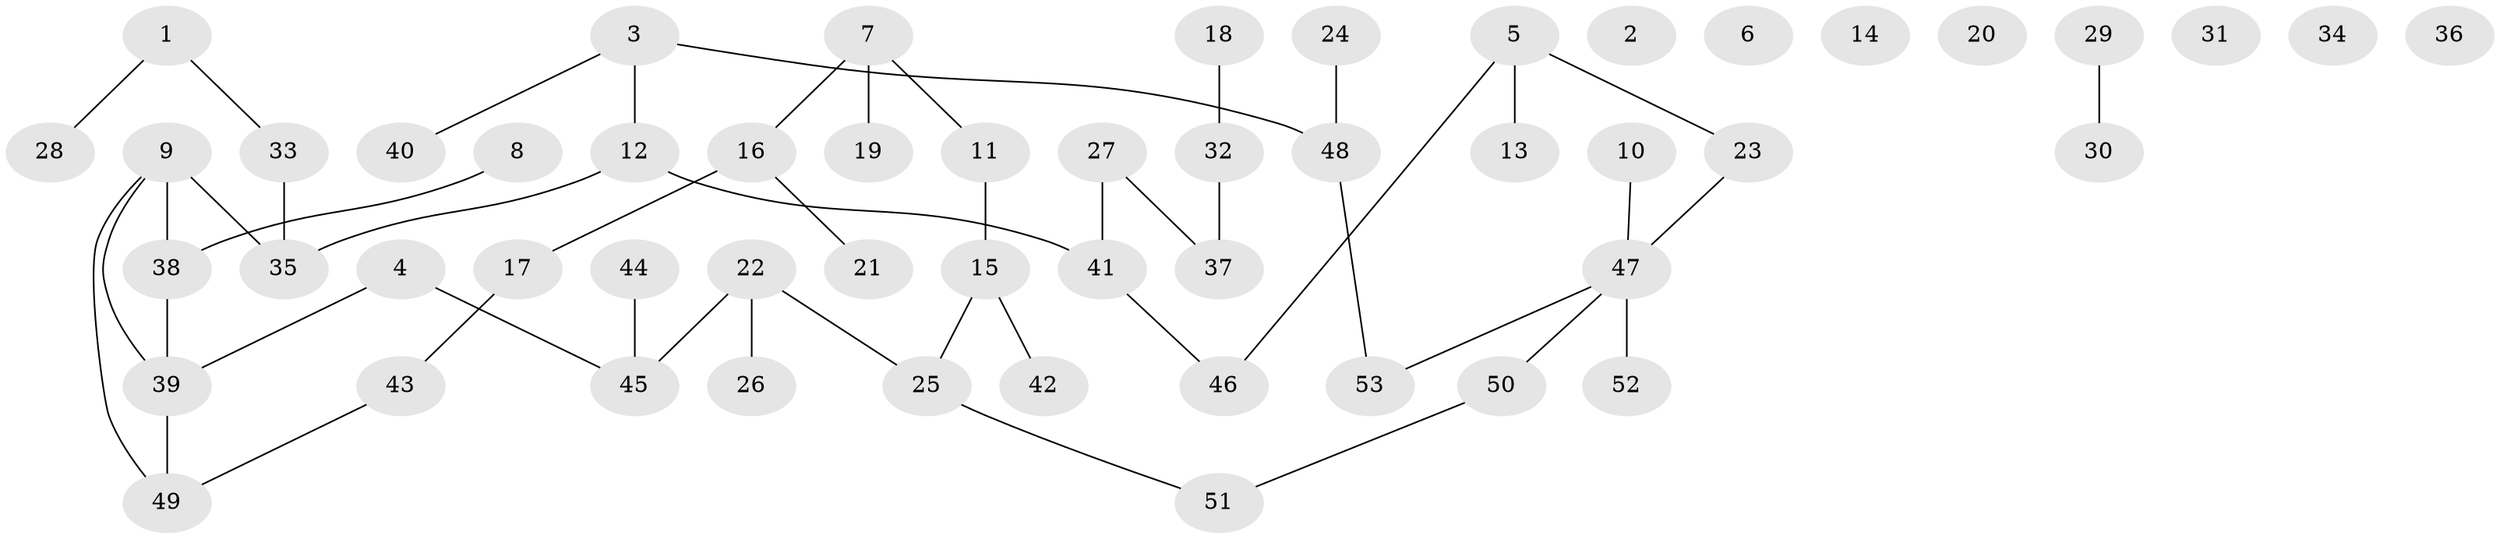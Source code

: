 // coarse degree distribution, {1: 0.19444444444444445, 0: 0.2222222222222222, 4: 0.08333333333333333, 3: 0.08333333333333333, 2: 0.3611111111111111, 5: 0.05555555555555555}
// Generated by graph-tools (version 1.1) at 2025/23/03/03/25 07:23:30]
// undirected, 53 vertices, 49 edges
graph export_dot {
graph [start="1"]
  node [color=gray90,style=filled];
  1;
  2;
  3;
  4;
  5;
  6;
  7;
  8;
  9;
  10;
  11;
  12;
  13;
  14;
  15;
  16;
  17;
  18;
  19;
  20;
  21;
  22;
  23;
  24;
  25;
  26;
  27;
  28;
  29;
  30;
  31;
  32;
  33;
  34;
  35;
  36;
  37;
  38;
  39;
  40;
  41;
  42;
  43;
  44;
  45;
  46;
  47;
  48;
  49;
  50;
  51;
  52;
  53;
  1 -- 28;
  1 -- 33;
  3 -- 12;
  3 -- 40;
  3 -- 48;
  4 -- 39;
  4 -- 45;
  5 -- 13;
  5 -- 23;
  5 -- 46;
  7 -- 11;
  7 -- 16;
  7 -- 19;
  8 -- 38;
  9 -- 35;
  9 -- 38;
  9 -- 39;
  9 -- 49;
  10 -- 47;
  11 -- 15;
  12 -- 35;
  12 -- 41;
  15 -- 25;
  15 -- 42;
  16 -- 17;
  16 -- 21;
  17 -- 43;
  18 -- 32;
  22 -- 25;
  22 -- 26;
  22 -- 45;
  23 -- 47;
  24 -- 48;
  25 -- 51;
  27 -- 37;
  27 -- 41;
  29 -- 30;
  32 -- 37;
  33 -- 35;
  38 -- 39;
  39 -- 49;
  41 -- 46;
  43 -- 49;
  44 -- 45;
  47 -- 50;
  47 -- 52;
  47 -- 53;
  48 -- 53;
  50 -- 51;
}
